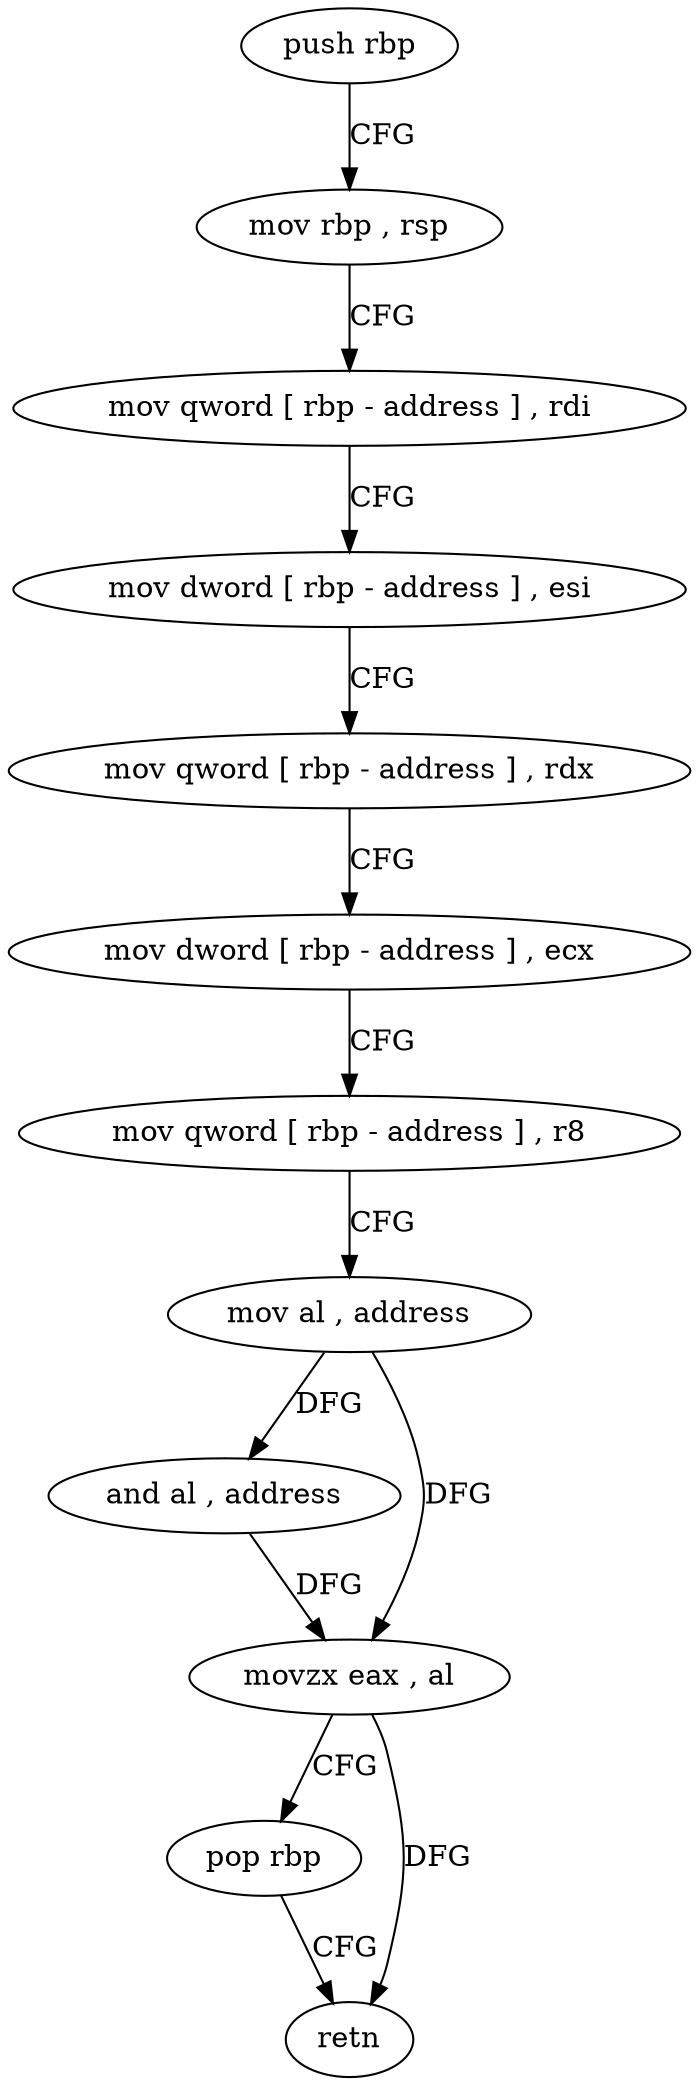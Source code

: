 digraph "func" {
"4238752" [label = "push rbp" ]
"4238753" [label = "mov rbp , rsp" ]
"4238756" [label = "mov qword [ rbp - address ] , rdi" ]
"4238760" [label = "mov dword [ rbp - address ] , esi" ]
"4238763" [label = "mov qword [ rbp - address ] , rdx" ]
"4238767" [label = "mov dword [ rbp - address ] , ecx" ]
"4238770" [label = "mov qword [ rbp - address ] , r8" ]
"4238774" [label = "mov al , address" ]
"4238776" [label = "and al , address" ]
"4238778" [label = "movzx eax , al" ]
"4238781" [label = "pop rbp" ]
"4238782" [label = "retn" ]
"4238752" -> "4238753" [ label = "CFG" ]
"4238753" -> "4238756" [ label = "CFG" ]
"4238756" -> "4238760" [ label = "CFG" ]
"4238760" -> "4238763" [ label = "CFG" ]
"4238763" -> "4238767" [ label = "CFG" ]
"4238767" -> "4238770" [ label = "CFG" ]
"4238770" -> "4238774" [ label = "CFG" ]
"4238774" -> "4238776" [ label = "DFG" ]
"4238774" -> "4238778" [ label = "DFG" ]
"4238776" -> "4238778" [ label = "DFG" ]
"4238778" -> "4238781" [ label = "CFG" ]
"4238778" -> "4238782" [ label = "DFG" ]
"4238781" -> "4238782" [ label = "CFG" ]
}
